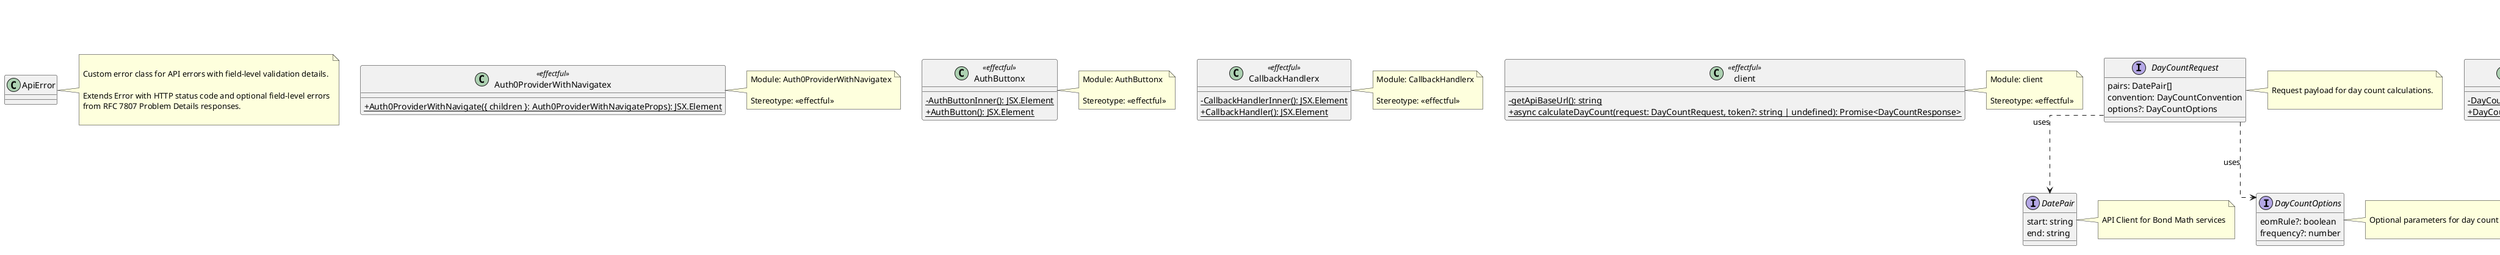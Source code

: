 @startuml
title Ui - Class Diagram

skinparam classAttributeIconSize 0
skinparam linetype ortho

class ApiError {
}
note right of ApiError
  
Custom error class for API errors with field-level validation details.

Extends Error with HTTP status code and optional field-level errors
from RFC 7807 Problem Details responses.

end note

interface Auth0ProviderWithNavigateProps {
  children: ReactNode
}

class Auth0ProviderWithNavigatex <<effectful>> {
  +{static} Auth0ProviderWithNavigate({ children }: Auth0ProviderWithNavigateProps): JSX.Element
}
note right of Auth0ProviderWithNavigatex
  Module: Auth0ProviderWithNavigatex
  
  Stereotype: <<effectful>>
end note

class AuthButtonx <<effectful>> {
  -{static} AuthButtonInner(): JSX.Element
  +{static} AuthButton(): JSX.Element
}
note right of AuthButtonx
  Module: AuthButtonx
  
  Stereotype: <<effectful>>
end note

class CallbackHandlerx <<effectful>> {
  -{static} CallbackHandlerInner(): JSX.Element
  +{static} CallbackHandler(): JSX.Element
}
note right of CallbackHandlerx
  Module: CallbackHandlerx
  
  Stereotype: <<effectful>>
end note

class client <<effectful>> {
  -{static} getApiBaseUrl(): string
  +{static} async calculateDayCount(request: DayCountRequest, token?: string | undefined): Promise<DayCountResponse>
}
note right of client
  Module: client
  
  Stereotype: <<effectful>>
end note

interface DatePair {
  start: string
  end: string
}
note right of DatePair
  
API Client for Bond Math services

end note

class DayCountCalculatorx <<effectful>> {
  -{static} DayCountCalculatorInner(): JSX.Element
  +{static} DayCountCalculator(): JSX.Element
}
note right of DayCountCalculatorx
  Module: DayCountCalculatorx
  
  Stereotype: <<effectful>>
end note

interface DayCountOptions {
  eomRule?: boolean
  frequency?: number
}
note right of DayCountOptions
  
Optional parameters for day count calculations.

end note

interface DayCountRequest {
  pairs: DatePair[]
  convention: DayCountConvention
  options?: DayCountOptions
}
note right of DayCountRequest
  
Request payload for day count calculations.

end note

interface DayCountResponse {
  results: DayCountResult[]
  convention: DayCountConvention
  version: string
}
note right of DayCountResponse
  
Response from day count calculation endpoint.

end note

interface DayCountResult {
  days: number
  yearFraction: number
  basis: number
}
note right of DayCountResult
  
Result of a single day count calculation.

end note

interface ErrorResponse {
  type: string
  title: string
  status: number
  detail: string
  errors?: Array<{
    field?: string;
    message: string;
  }>
}
note right of ErrorResponse
  
RFC 7807 Problem Details error response.

end note

class LoginButtonx <<effectful>> {
  +{static} LoginButton(): JSX.Element
}
note right of LoginButtonx
  Module: LoginButtonx
  
  Stereotype: <<effectful>>
end note

class LogoutButtonx <<effectful>> {
  +{static} LogoutButton(): JSX.Element
}
note right of LogoutButtonx
  Module: LogoutButtonx
  
  Stereotype: <<effectful>>
end note

class ProfileContentx <<effectful>> {
  -{static} ProfileContentInner(): JSX.Element
  +{static} ProfileContent(): JSX.Element
}
note right of ProfileContentx
  Module: ProfileContentx
  
  Stereotype: <<effectful>>
end note

interface TechVersions {
  astro: string
  react: string
  tailwind: string
  typescript: string
  cloudflare: string
}

class ThemeTogglex <<effectful>> {
  +{static} ThemeToggle(): JSX.Element
}
note right of ThemeTogglex
  Module: ThemeTogglex
  
  Stereotype: <<effectful>>
end note

class validation <<effectful>> {
  +{static} isValidDate(dateStr: string): boolean
  +{static} isValidDateRange(start: string, end: string): boolean
  +{static} formatDate(date: Date): string
  +{static} getToday(): string
  +{static} getDaysFromToday(days: number): string
}
note right of validation
  Module: validation
  
  Stereotype: <<effectful>>
end note

class versions <<pure>> {
  -{static} getMajorVersion(versionStr: string): string
  +{static} getTechVersions(): TechVersions
  +{static} getDetailedVersions(): { astro: { name: string; version: string; fullVersion: string; description: s...
}
note right of versions
  Module: versions
  
  Stereotype: <<pure>>
end note

' Relationships
DayCountRequest ..> DatePair : uses
DayCountRequest ..> DayCountOptions : uses
DayCountResponse ..> DayCountResult : uses

@enduml